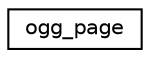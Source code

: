 digraph "Graphical Class Hierarchy"
{
 // LATEX_PDF_SIZE
  edge [fontname="Helvetica",fontsize="10",labelfontname="Helvetica",labelfontsize="10"];
  node [fontname="Helvetica",fontsize="10",shape=record];
  rankdir="LR";
  Node0 [label="ogg_page",height=0.2,width=0.4,color="black", fillcolor="white", style="filled",URL="$da/d15/structogg__page.html",tooltip=" "];
}
